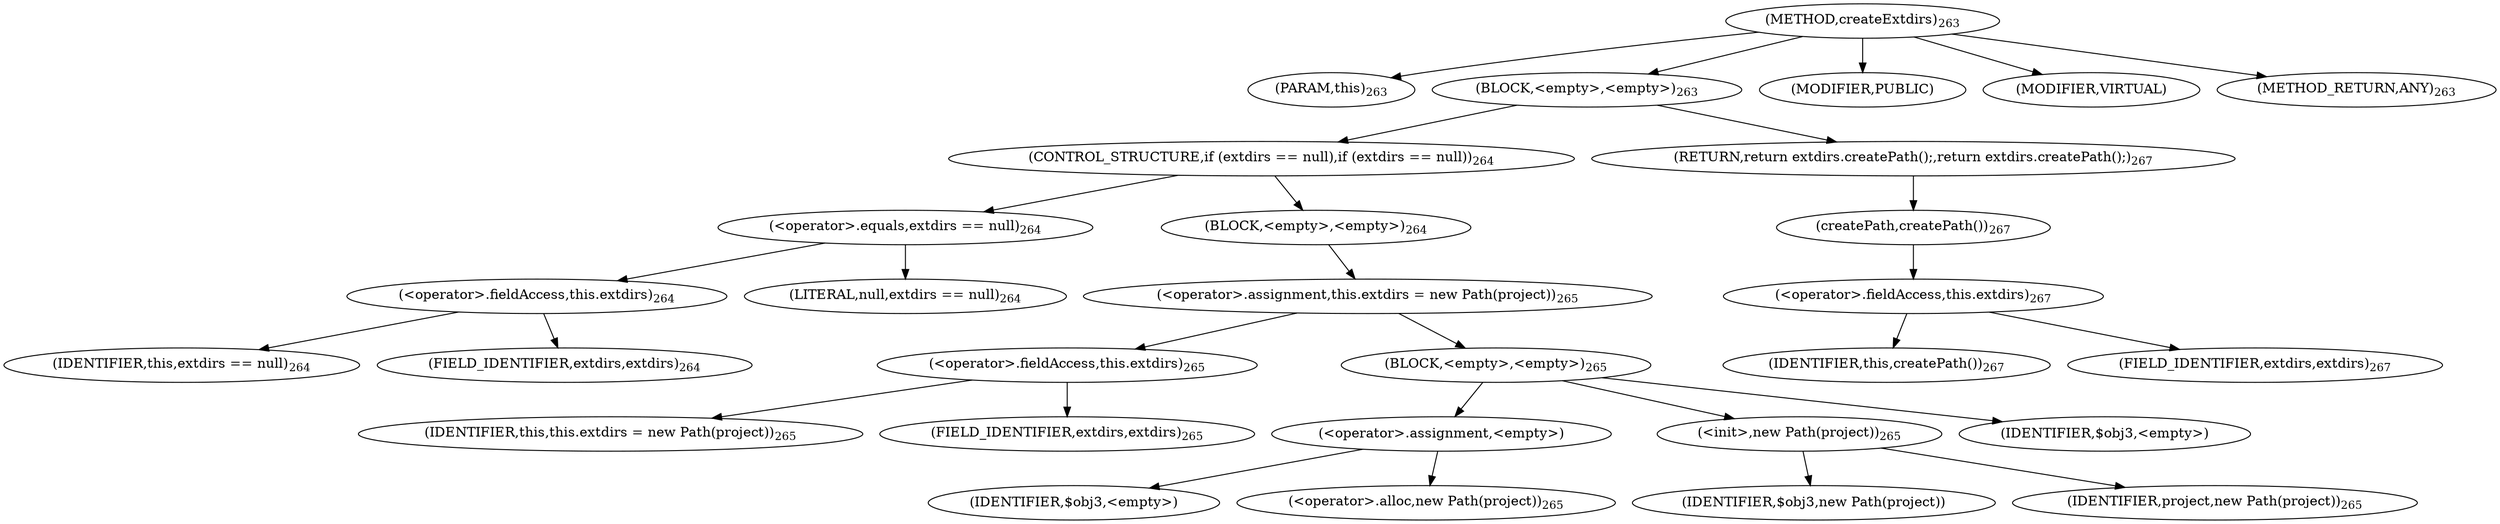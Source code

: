 digraph "createExtdirs" {  
"415" [label = <(METHOD,createExtdirs)<SUB>263</SUB>> ]
"416" [label = <(PARAM,this)<SUB>263</SUB>> ]
"417" [label = <(BLOCK,&lt;empty&gt;,&lt;empty&gt;)<SUB>263</SUB>> ]
"418" [label = <(CONTROL_STRUCTURE,if (extdirs == null),if (extdirs == null))<SUB>264</SUB>> ]
"419" [label = <(&lt;operator&gt;.equals,extdirs == null)<SUB>264</SUB>> ]
"420" [label = <(&lt;operator&gt;.fieldAccess,this.extdirs)<SUB>264</SUB>> ]
"421" [label = <(IDENTIFIER,this,extdirs == null)<SUB>264</SUB>> ]
"422" [label = <(FIELD_IDENTIFIER,extdirs,extdirs)<SUB>264</SUB>> ]
"423" [label = <(LITERAL,null,extdirs == null)<SUB>264</SUB>> ]
"424" [label = <(BLOCK,&lt;empty&gt;,&lt;empty&gt;)<SUB>264</SUB>> ]
"425" [label = <(&lt;operator&gt;.assignment,this.extdirs = new Path(project))<SUB>265</SUB>> ]
"426" [label = <(&lt;operator&gt;.fieldAccess,this.extdirs)<SUB>265</SUB>> ]
"427" [label = <(IDENTIFIER,this,this.extdirs = new Path(project))<SUB>265</SUB>> ]
"428" [label = <(FIELD_IDENTIFIER,extdirs,extdirs)<SUB>265</SUB>> ]
"429" [label = <(BLOCK,&lt;empty&gt;,&lt;empty&gt;)<SUB>265</SUB>> ]
"430" [label = <(&lt;operator&gt;.assignment,&lt;empty&gt;)> ]
"431" [label = <(IDENTIFIER,$obj3,&lt;empty&gt;)> ]
"432" [label = <(&lt;operator&gt;.alloc,new Path(project))<SUB>265</SUB>> ]
"433" [label = <(&lt;init&gt;,new Path(project))<SUB>265</SUB>> ]
"434" [label = <(IDENTIFIER,$obj3,new Path(project))> ]
"435" [label = <(IDENTIFIER,project,new Path(project))<SUB>265</SUB>> ]
"436" [label = <(IDENTIFIER,$obj3,&lt;empty&gt;)> ]
"437" [label = <(RETURN,return extdirs.createPath();,return extdirs.createPath();)<SUB>267</SUB>> ]
"438" [label = <(createPath,createPath())<SUB>267</SUB>> ]
"439" [label = <(&lt;operator&gt;.fieldAccess,this.extdirs)<SUB>267</SUB>> ]
"440" [label = <(IDENTIFIER,this,createPath())<SUB>267</SUB>> ]
"441" [label = <(FIELD_IDENTIFIER,extdirs,extdirs)<SUB>267</SUB>> ]
"442" [label = <(MODIFIER,PUBLIC)> ]
"443" [label = <(MODIFIER,VIRTUAL)> ]
"444" [label = <(METHOD_RETURN,ANY)<SUB>263</SUB>> ]
  "415" -> "416" 
  "415" -> "417" 
  "415" -> "442" 
  "415" -> "443" 
  "415" -> "444" 
  "417" -> "418" 
  "417" -> "437" 
  "418" -> "419" 
  "418" -> "424" 
  "419" -> "420" 
  "419" -> "423" 
  "420" -> "421" 
  "420" -> "422" 
  "424" -> "425" 
  "425" -> "426" 
  "425" -> "429" 
  "426" -> "427" 
  "426" -> "428" 
  "429" -> "430" 
  "429" -> "433" 
  "429" -> "436" 
  "430" -> "431" 
  "430" -> "432" 
  "433" -> "434" 
  "433" -> "435" 
  "437" -> "438" 
  "438" -> "439" 
  "439" -> "440" 
  "439" -> "441" 
}
